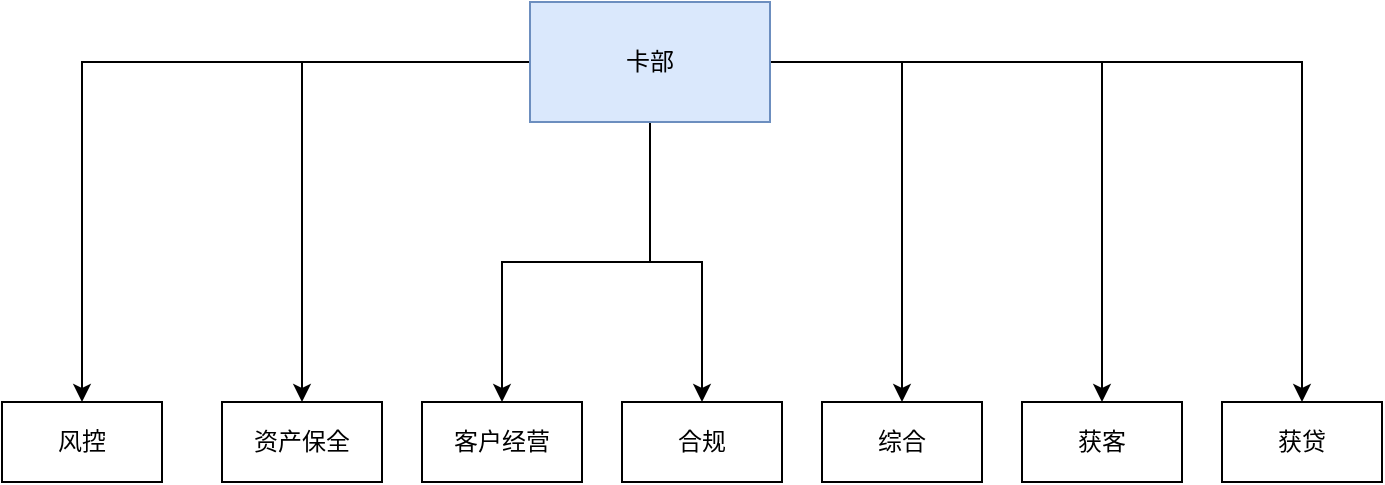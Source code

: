 <mxfile version="20.0.4" type="github">
  <diagram id="3mUj_7zaJnR7qpkl1MnG" name="第 1 页">
    <mxGraphModel dx="1422" dy="762" grid="1" gridSize="10" guides="1" tooltips="1" connect="1" arrows="1" fold="1" page="1" pageScale="1" pageWidth="827" pageHeight="1169" math="0" shadow="0">
      <root>
        <mxCell id="0" />
        <mxCell id="1" parent="0" />
        <mxCell id="bH3fQCjxTqD3F1i3P5sv-4" value="风控" style="rounded=0;whiteSpace=wrap;html=1;" vertex="1" parent="1">
          <mxGeometry x="90" y="320" width="80" height="40" as="geometry" />
        </mxCell>
        <mxCell id="bH3fQCjxTqD3F1i3P5sv-5" value="资产保全" style="rounded=0;whiteSpace=wrap;html=1;" vertex="1" parent="1">
          <mxGeometry x="200" y="320" width="80" height="40" as="geometry" />
        </mxCell>
        <mxCell id="bH3fQCjxTqD3F1i3P5sv-6" value="客户经营" style="rounded=0;whiteSpace=wrap;html=1;" vertex="1" parent="1">
          <mxGeometry x="300" y="320" width="80" height="40" as="geometry" />
        </mxCell>
        <mxCell id="bH3fQCjxTqD3F1i3P5sv-7" value="合规" style="rounded=0;whiteSpace=wrap;html=1;" vertex="1" parent="1">
          <mxGeometry x="400" y="320" width="80" height="40" as="geometry" />
        </mxCell>
        <mxCell id="bH3fQCjxTqD3F1i3P5sv-8" value="综合" style="rounded=0;whiteSpace=wrap;html=1;" vertex="1" parent="1">
          <mxGeometry x="500" y="320" width="80" height="40" as="geometry" />
        </mxCell>
        <mxCell id="bH3fQCjxTqD3F1i3P5sv-9" value="获客" style="rounded=0;whiteSpace=wrap;html=1;" vertex="1" parent="1">
          <mxGeometry x="600" y="320" width="80" height="40" as="geometry" />
        </mxCell>
        <mxCell id="bH3fQCjxTqD3F1i3P5sv-19" value="获贷" style="rounded=0;whiteSpace=wrap;html=1;" vertex="1" parent="1">
          <mxGeometry x="700" y="320" width="80" height="40" as="geometry" />
        </mxCell>
        <mxCell id="bH3fQCjxTqD3F1i3P5sv-22" style="edgeStyle=orthogonalEdgeStyle;rounded=0;orthogonalLoop=1;jettySize=auto;html=1;" edge="1" parent="1" source="bH3fQCjxTqD3F1i3P5sv-21" target="bH3fQCjxTqD3F1i3P5sv-4">
          <mxGeometry relative="1" as="geometry" />
        </mxCell>
        <mxCell id="bH3fQCjxTqD3F1i3P5sv-23" style="edgeStyle=orthogonalEdgeStyle;rounded=0;orthogonalLoop=1;jettySize=auto;html=1;" edge="1" parent="1" source="bH3fQCjxTqD3F1i3P5sv-21" target="bH3fQCjxTqD3F1i3P5sv-5">
          <mxGeometry relative="1" as="geometry" />
        </mxCell>
        <mxCell id="bH3fQCjxTqD3F1i3P5sv-24" style="edgeStyle=orthogonalEdgeStyle;rounded=0;orthogonalLoop=1;jettySize=auto;html=1;entryX=0.5;entryY=0;entryDx=0;entryDy=0;" edge="1" parent="1" source="bH3fQCjxTqD3F1i3P5sv-21" target="bH3fQCjxTqD3F1i3P5sv-6">
          <mxGeometry relative="1" as="geometry" />
        </mxCell>
        <mxCell id="bH3fQCjxTqD3F1i3P5sv-25" style="edgeStyle=orthogonalEdgeStyle;rounded=0;orthogonalLoop=1;jettySize=auto;html=1;" edge="1" parent="1" source="bH3fQCjxTqD3F1i3P5sv-21" target="bH3fQCjxTqD3F1i3P5sv-7">
          <mxGeometry relative="1" as="geometry" />
        </mxCell>
        <mxCell id="bH3fQCjxTqD3F1i3P5sv-26" style="edgeStyle=orthogonalEdgeStyle;rounded=0;orthogonalLoop=1;jettySize=auto;html=1;" edge="1" parent="1" source="bH3fQCjxTqD3F1i3P5sv-21" target="bH3fQCjxTqD3F1i3P5sv-8">
          <mxGeometry relative="1" as="geometry" />
        </mxCell>
        <mxCell id="bH3fQCjxTqD3F1i3P5sv-27" style="edgeStyle=orthogonalEdgeStyle;rounded=0;orthogonalLoop=1;jettySize=auto;html=1;" edge="1" parent="1" source="bH3fQCjxTqD3F1i3P5sv-21" target="bH3fQCjxTqD3F1i3P5sv-9">
          <mxGeometry relative="1" as="geometry" />
        </mxCell>
        <mxCell id="bH3fQCjxTqD3F1i3P5sv-28" style="edgeStyle=orthogonalEdgeStyle;rounded=0;orthogonalLoop=1;jettySize=auto;html=1;" edge="1" parent="1" source="bH3fQCjxTqD3F1i3P5sv-21" target="bH3fQCjxTqD3F1i3P5sv-19">
          <mxGeometry relative="1" as="geometry" />
        </mxCell>
        <mxCell id="bH3fQCjxTqD3F1i3P5sv-21" value="卡部" style="rounded=0;whiteSpace=wrap;html=1;fillColor=#dae8fc;strokeColor=#6c8ebf;" vertex="1" parent="1">
          <mxGeometry x="354" y="120" width="120" height="60" as="geometry" />
        </mxCell>
      </root>
    </mxGraphModel>
  </diagram>
</mxfile>
